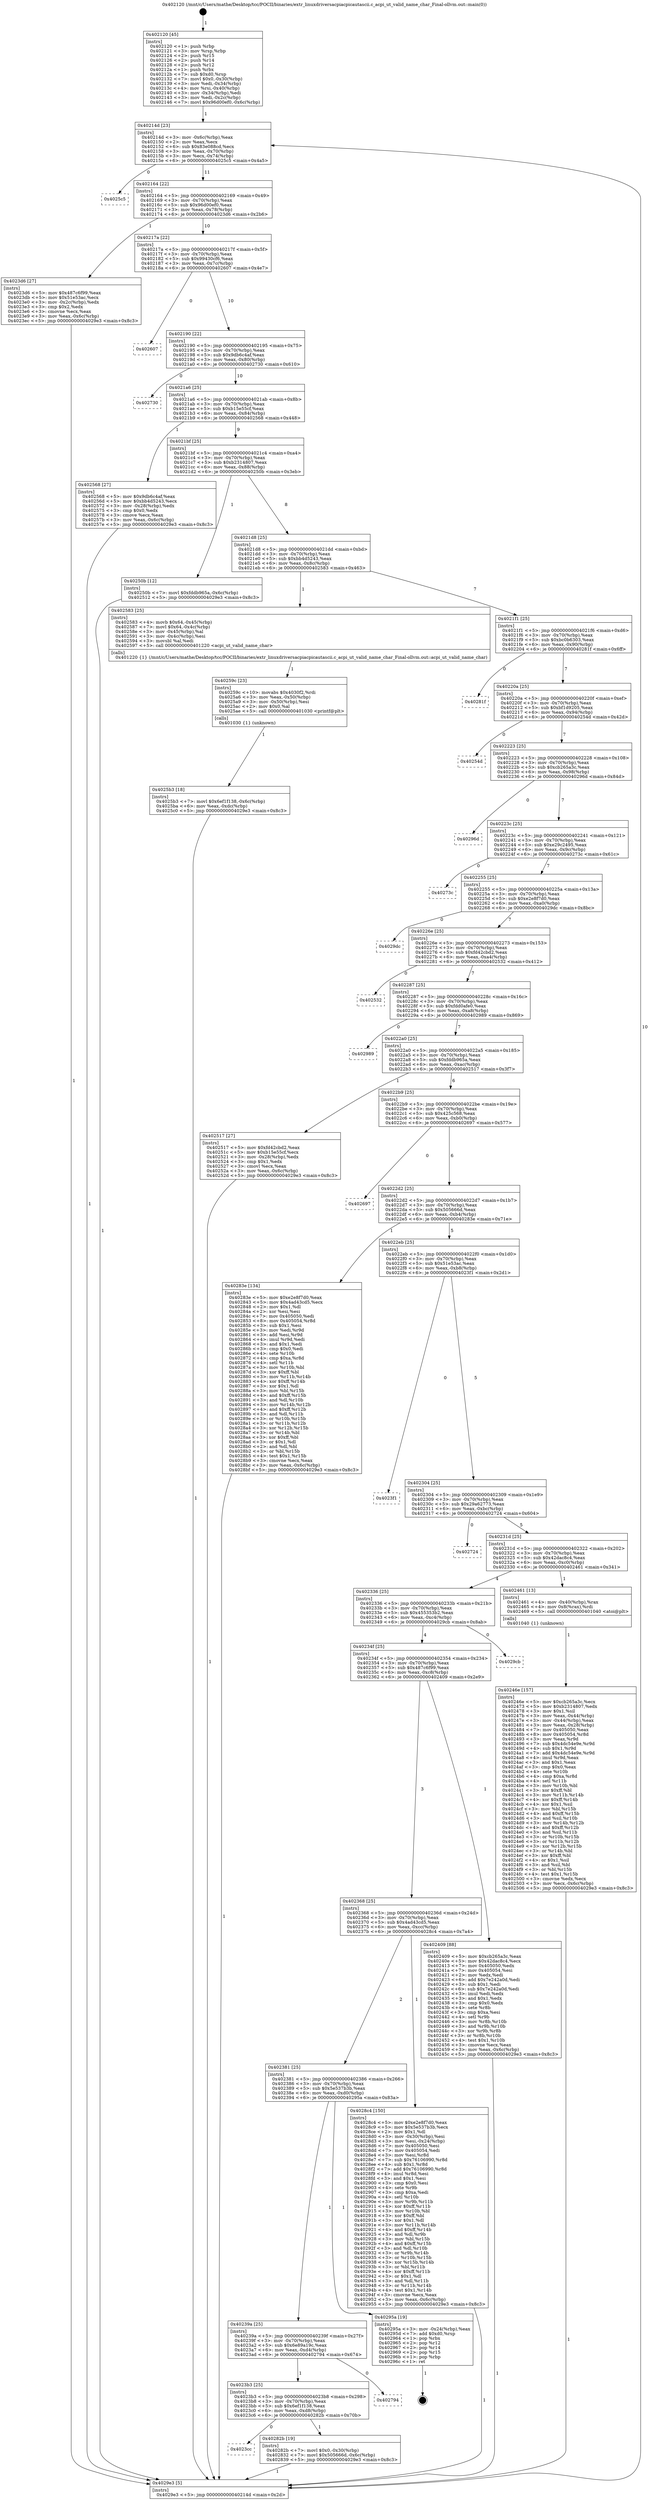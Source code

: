 digraph "0x402120" {
  label = "0x402120 (/mnt/c/Users/mathe/Desktop/tcc/POCII/binaries/extr_linuxdriversacpiacpicautascii.c_acpi_ut_valid_name_char_Final-ollvm.out::main(0))"
  labelloc = "t"
  node[shape=record]

  Entry [label="",width=0.3,height=0.3,shape=circle,fillcolor=black,style=filled]
  "0x40214d" [label="{
     0x40214d [23]\l
     | [instrs]\l
     &nbsp;&nbsp;0x40214d \<+3\>: mov -0x6c(%rbp),%eax\l
     &nbsp;&nbsp;0x402150 \<+2\>: mov %eax,%ecx\l
     &nbsp;&nbsp;0x402152 \<+6\>: sub $0x83e088cd,%ecx\l
     &nbsp;&nbsp;0x402158 \<+3\>: mov %eax,-0x70(%rbp)\l
     &nbsp;&nbsp;0x40215b \<+3\>: mov %ecx,-0x74(%rbp)\l
     &nbsp;&nbsp;0x40215e \<+6\>: je 00000000004025c5 \<main+0x4a5\>\l
  }"]
  "0x4025c5" [label="{
     0x4025c5\l
  }", style=dashed]
  "0x402164" [label="{
     0x402164 [22]\l
     | [instrs]\l
     &nbsp;&nbsp;0x402164 \<+5\>: jmp 0000000000402169 \<main+0x49\>\l
     &nbsp;&nbsp;0x402169 \<+3\>: mov -0x70(%rbp),%eax\l
     &nbsp;&nbsp;0x40216c \<+5\>: sub $0x96d00ef0,%eax\l
     &nbsp;&nbsp;0x402171 \<+3\>: mov %eax,-0x78(%rbp)\l
     &nbsp;&nbsp;0x402174 \<+6\>: je 00000000004023d6 \<main+0x2b6\>\l
  }"]
  Exit [label="",width=0.3,height=0.3,shape=circle,fillcolor=black,style=filled,peripheries=2]
  "0x4023d6" [label="{
     0x4023d6 [27]\l
     | [instrs]\l
     &nbsp;&nbsp;0x4023d6 \<+5\>: mov $0x487c6f99,%eax\l
     &nbsp;&nbsp;0x4023db \<+5\>: mov $0x51e53ac,%ecx\l
     &nbsp;&nbsp;0x4023e0 \<+3\>: mov -0x2c(%rbp),%edx\l
     &nbsp;&nbsp;0x4023e3 \<+3\>: cmp $0x2,%edx\l
     &nbsp;&nbsp;0x4023e6 \<+3\>: cmovne %ecx,%eax\l
     &nbsp;&nbsp;0x4023e9 \<+3\>: mov %eax,-0x6c(%rbp)\l
     &nbsp;&nbsp;0x4023ec \<+5\>: jmp 00000000004029e3 \<main+0x8c3\>\l
  }"]
  "0x40217a" [label="{
     0x40217a [22]\l
     | [instrs]\l
     &nbsp;&nbsp;0x40217a \<+5\>: jmp 000000000040217f \<main+0x5f\>\l
     &nbsp;&nbsp;0x40217f \<+3\>: mov -0x70(%rbp),%eax\l
     &nbsp;&nbsp;0x402182 \<+5\>: sub $0x99430cf6,%eax\l
     &nbsp;&nbsp;0x402187 \<+3\>: mov %eax,-0x7c(%rbp)\l
     &nbsp;&nbsp;0x40218a \<+6\>: je 0000000000402607 \<main+0x4e7\>\l
  }"]
  "0x4029e3" [label="{
     0x4029e3 [5]\l
     | [instrs]\l
     &nbsp;&nbsp;0x4029e3 \<+5\>: jmp 000000000040214d \<main+0x2d\>\l
  }"]
  "0x402120" [label="{
     0x402120 [45]\l
     | [instrs]\l
     &nbsp;&nbsp;0x402120 \<+1\>: push %rbp\l
     &nbsp;&nbsp;0x402121 \<+3\>: mov %rsp,%rbp\l
     &nbsp;&nbsp;0x402124 \<+2\>: push %r15\l
     &nbsp;&nbsp;0x402126 \<+2\>: push %r14\l
     &nbsp;&nbsp;0x402128 \<+2\>: push %r12\l
     &nbsp;&nbsp;0x40212a \<+1\>: push %rbx\l
     &nbsp;&nbsp;0x40212b \<+7\>: sub $0xd0,%rsp\l
     &nbsp;&nbsp;0x402132 \<+7\>: movl $0x0,-0x30(%rbp)\l
     &nbsp;&nbsp;0x402139 \<+3\>: mov %edi,-0x34(%rbp)\l
     &nbsp;&nbsp;0x40213c \<+4\>: mov %rsi,-0x40(%rbp)\l
     &nbsp;&nbsp;0x402140 \<+3\>: mov -0x34(%rbp),%edi\l
     &nbsp;&nbsp;0x402143 \<+3\>: mov %edi,-0x2c(%rbp)\l
     &nbsp;&nbsp;0x402146 \<+7\>: movl $0x96d00ef0,-0x6c(%rbp)\l
  }"]
  "0x4023cc" [label="{
     0x4023cc\l
  }", style=dashed]
  "0x402607" [label="{
     0x402607\l
  }", style=dashed]
  "0x402190" [label="{
     0x402190 [22]\l
     | [instrs]\l
     &nbsp;&nbsp;0x402190 \<+5\>: jmp 0000000000402195 \<main+0x75\>\l
     &nbsp;&nbsp;0x402195 \<+3\>: mov -0x70(%rbp),%eax\l
     &nbsp;&nbsp;0x402198 \<+5\>: sub $0x9db6c4af,%eax\l
     &nbsp;&nbsp;0x40219d \<+3\>: mov %eax,-0x80(%rbp)\l
     &nbsp;&nbsp;0x4021a0 \<+6\>: je 0000000000402730 \<main+0x610\>\l
  }"]
  "0x40282b" [label="{
     0x40282b [19]\l
     | [instrs]\l
     &nbsp;&nbsp;0x40282b \<+7\>: movl $0x0,-0x30(%rbp)\l
     &nbsp;&nbsp;0x402832 \<+7\>: movl $0x505666d,-0x6c(%rbp)\l
     &nbsp;&nbsp;0x402839 \<+5\>: jmp 00000000004029e3 \<main+0x8c3\>\l
  }"]
  "0x402730" [label="{
     0x402730\l
  }", style=dashed]
  "0x4021a6" [label="{
     0x4021a6 [25]\l
     | [instrs]\l
     &nbsp;&nbsp;0x4021a6 \<+5\>: jmp 00000000004021ab \<main+0x8b\>\l
     &nbsp;&nbsp;0x4021ab \<+3\>: mov -0x70(%rbp),%eax\l
     &nbsp;&nbsp;0x4021ae \<+5\>: sub $0xb15e55cf,%eax\l
     &nbsp;&nbsp;0x4021b3 \<+6\>: mov %eax,-0x84(%rbp)\l
     &nbsp;&nbsp;0x4021b9 \<+6\>: je 0000000000402568 \<main+0x448\>\l
  }"]
  "0x4023b3" [label="{
     0x4023b3 [25]\l
     | [instrs]\l
     &nbsp;&nbsp;0x4023b3 \<+5\>: jmp 00000000004023b8 \<main+0x298\>\l
     &nbsp;&nbsp;0x4023b8 \<+3\>: mov -0x70(%rbp),%eax\l
     &nbsp;&nbsp;0x4023bb \<+5\>: sub $0x6ef1f138,%eax\l
     &nbsp;&nbsp;0x4023c0 \<+6\>: mov %eax,-0xd8(%rbp)\l
     &nbsp;&nbsp;0x4023c6 \<+6\>: je 000000000040282b \<main+0x70b\>\l
  }"]
  "0x402568" [label="{
     0x402568 [27]\l
     | [instrs]\l
     &nbsp;&nbsp;0x402568 \<+5\>: mov $0x9db6c4af,%eax\l
     &nbsp;&nbsp;0x40256d \<+5\>: mov $0xbb4d5243,%ecx\l
     &nbsp;&nbsp;0x402572 \<+3\>: mov -0x28(%rbp),%edx\l
     &nbsp;&nbsp;0x402575 \<+3\>: cmp $0x0,%edx\l
     &nbsp;&nbsp;0x402578 \<+3\>: cmove %ecx,%eax\l
     &nbsp;&nbsp;0x40257b \<+3\>: mov %eax,-0x6c(%rbp)\l
     &nbsp;&nbsp;0x40257e \<+5\>: jmp 00000000004029e3 \<main+0x8c3\>\l
  }"]
  "0x4021bf" [label="{
     0x4021bf [25]\l
     | [instrs]\l
     &nbsp;&nbsp;0x4021bf \<+5\>: jmp 00000000004021c4 \<main+0xa4\>\l
     &nbsp;&nbsp;0x4021c4 \<+3\>: mov -0x70(%rbp),%eax\l
     &nbsp;&nbsp;0x4021c7 \<+5\>: sub $0xb2314807,%eax\l
     &nbsp;&nbsp;0x4021cc \<+6\>: mov %eax,-0x88(%rbp)\l
     &nbsp;&nbsp;0x4021d2 \<+6\>: je 000000000040250b \<main+0x3eb\>\l
  }"]
  "0x402794" [label="{
     0x402794\l
  }", style=dashed]
  "0x40250b" [label="{
     0x40250b [12]\l
     | [instrs]\l
     &nbsp;&nbsp;0x40250b \<+7\>: movl $0xfddb965a,-0x6c(%rbp)\l
     &nbsp;&nbsp;0x402512 \<+5\>: jmp 00000000004029e3 \<main+0x8c3\>\l
  }"]
  "0x4021d8" [label="{
     0x4021d8 [25]\l
     | [instrs]\l
     &nbsp;&nbsp;0x4021d8 \<+5\>: jmp 00000000004021dd \<main+0xbd\>\l
     &nbsp;&nbsp;0x4021dd \<+3\>: mov -0x70(%rbp),%eax\l
     &nbsp;&nbsp;0x4021e0 \<+5\>: sub $0xbb4d5243,%eax\l
     &nbsp;&nbsp;0x4021e5 \<+6\>: mov %eax,-0x8c(%rbp)\l
     &nbsp;&nbsp;0x4021eb \<+6\>: je 0000000000402583 \<main+0x463\>\l
  }"]
  "0x40239a" [label="{
     0x40239a [25]\l
     | [instrs]\l
     &nbsp;&nbsp;0x40239a \<+5\>: jmp 000000000040239f \<main+0x27f\>\l
     &nbsp;&nbsp;0x40239f \<+3\>: mov -0x70(%rbp),%eax\l
     &nbsp;&nbsp;0x4023a2 \<+5\>: sub $0x6e89a19c,%eax\l
     &nbsp;&nbsp;0x4023a7 \<+6\>: mov %eax,-0xd4(%rbp)\l
     &nbsp;&nbsp;0x4023ad \<+6\>: je 0000000000402794 \<main+0x674\>\l
  }"]
  "0x402583" [label="{
     0x402583 [25]\l
     | [instrs]\l
     &nbsp;&nbsp;0x402583 \<+4\>: movb $0x64,-0x45(%rbp)\l
     &nbsp;&nbsp;0x402587 \<+7\>: movl $0x64,-0x4c(%rbp)\l
     &nbsp;&nbsp;0x40258e \<+3\>: mov -0x45(%rbp),%al\l
     &nbsp;&nbsp;0x402591 \<+3\>: mov -0x4c(%rbp),%esi\l
     &nbsp;&nbsp;0x402594 \<+3\>: movsbl %al,%edi\l
     &nbsp;&nbsp;0x402597 \<+5\>: call 0000000000401220 \<acpi_ut_valid_name_char\>\l
     | [calls]\l
     &nbsp;&nbsp;0x401220 \{1\} (/mnt/c/Users/mathe/Desktop/tcc/POCII/binaries/extr_linuxdriversacpiacpicautascii.c_acpi_ut_valid_name_char_Final-ollvm.out::acpi_ut_valid_name_char)\l
  }"]
  "0x4021f1" [label="{
     0x4021f1 [25]\l
     | [instrs]\l
     &nbsp;&nbsp;0x4021f1 \<+5\>: jmp 00000000004021f6 \<main+0xd6\>\l
     &nbsp;&nbsp;0x4021f6 \<+3\>: mov -0x70(%rbp),%eax\l
     &nbsp;&nbsp;0x4021f9 \<+5\>: sub $0xbc0b6303,%eax\l
     &nbsp;&nbsp;0x4021fe \<+6\>: mov %eax,-0x90(%rbp)\l
     &nbsp;&nbsp;0x402204 \<+6\>: je 000000000040281f \<main+0x6ff\>\l
  }"]
  "0x40295a" [label="{
     0x40295a [19]\l
     | [instrs]\l
     &nbsp;&nbsp;0x40295a \<+3\>: mov -0x24(%rbp),%eax\l
     &nbsp;&nbsp;0x40295d \<+7\>: add $0xd0,%rsp\l
     &nbsp;&nbsp;0x402964 \<+1\>: pop %rbx\l
     &nbsp;&nbsp;0x402965 \<+2\>: pop %r12\l
     &nbsp;&nbsp;0x402967 \<+2\>: pop %r14\l
     &nbsp;&nbsp;0x402969 \<+2\>: pop %r15\l
     &nbsp;&nbsp;0x40296b \<+1\>: pop %rbp\l
     &nbsp;&nbsp;0x40296c \<+1\>: ret\l
  }"]
  "0x40281f" [label="{
     0x40281f\l
  }", style=dashed]
  "0x40220a" [label="{
     0x40220a [25]\l
     | [instrs]\l
     &nbsp;&nbsp;0x40220a \<+5\>: jmp 000000000040220f \<main+0xef\>\l
     &nbsp;&nbsp;0x40220f \<+3\>: mov -0x70(%rbp),%eax\l
     &nbsp;&nbsp;0x402212 \<+5\>: sub $0xbf1d9205,%eax\l
     &nbsp;&nbsp;0x402217 \<+6\>: mov %eax,-0x94(%rbp)\l
     &nbsp;&nbsp;0x40221d \<+6\>: je 000000000040254d \<main+0x42d\>\l
  }"]
  "0x402381" [label="{
     0x402381 [25]\l
     | [instrs]\l
     &nbsp;&nbsp;0x402381 \<+5\>: jmp 0000000000402386 \<main+0x266\>\l
     &nbsp;&nbsp;0x402386 \<+3\>: mov -0x70(%rbp),%eax\l
     &nbsp;&nbsp;0x402389 \<+5\>: sub $0x5e537b3b,%eax\l
     &nbsp;&nbsp;0x40238e \<+6\>: mov %eax,-0xd0(%rbp)\l
     &nbsp;&nbsp;0x402394 \<+6\>: je 000000000040295a \<main+0x83a\>\l
  }"]
  "0x40254d" [label="{
     0x40254d\l
  }", style=dashed]
  "0x402223" [label="{
     0x402223 [25]\l
     | [instrs]\l
     &nbsp;&nbsp;0x402223 \<+5\>: jmp 0000000000402228 \<main+0x108\>\l
     &nbsp;&nbsp;0x402228 \<+3\>: mov -0x70(%rbp),%eax\l
     &nbsp;&nbsp;0x40222b \<+5\>: sub $0xcb265a3c,%eax\l
     &nbsp;&nbsp;0x402230 \<+6\>: mov %eax,-0x98(%rbp)\l
     &nbsp;&nbsp;0x402236 \<+6\>: je 000000000040296d \<main+0x84d\>\l
  }"]
  "0x4028c4" [label="{
     0x4028c4 [150]\l
     | [instrs]\l
     &nbsp;&nbsp;0x4028c4 \<+5\>: mov $0xe2e8f7d0,%eax\l
     &nbsp;&nbsp;0x4028c9 \<+5\>: mov $0x5e537b3b,%ecx\l
     &nbsp;&nbsp;0x4028ce \<+2\>: mov $0x1,%dl\l
     &nbsp;&nbsp;0x4028d0 \<+3\>: mov -0x30(%rbp),%esi\l
     &nbsp;&nbsp;0x4028d3 \<+3\>: mov %esi,-0x24(%rbp)\l
     &nbsp;&nbsp;0x4028d6 \<+7\>: mov 0x405050,%esi\l
     &nbsp;&nbsp;0x4028dd \<+7\>: mov 0x405054,%edi\l
     &nbsp;&nbsp;0x4028e4 \<+3\>: mov %esi,%r8d\l
     &nbsp;&nbsp;0x4028e7 \<+7\>: sub $0x76106990,%r8d\l
     &nbsp;&nbsp;0x4028ee \<+4\>: sub $0x1,%r8d\l
     &nbsp;&nbsp;0x4028f2 \<+7\>: add $0x76106990,%r8d\l
     &nbsp;&nbsp;0x4028f9 \<+4\>: imul %r8d,%esi\l
     &nbsp;&nbsp;0x4028fd \<+3\>: and $0x1,%esi\l
     &nbsp;&nbsp;0x402900 \<+3\>: cmp $0x0,%esi\l
     &nbsp;&nbsp;0x402903 \<+4\>: sete %r9b\l
     &nbsp;&nbsp;0x402907 \<+3\>: cmp $0xa,%edi\l
     &nbsp;&nbsp;0x40290a \<+4\>: setl %r10b\l
     &nbsp;&nbsp;0x40290e \<+3\>: mov %r9b,%r11b\l
     &nbsp;&nbsp;0x402911 \<+4\>: xor $0xff,%r11b\l
     &nbsp;&nbsp;0x402915 \<+3\>: mov %r10b,%bl\l
     &nbsp;&nbsp;0x402918 \<+3\>: xor $0xff,%bl\l
     &nbsp;&nbsp;0x40291b \<+3\>: xor $0x1,%dl\l
     &nbsp;&nbsp;0x40291e \<+3\>: mov %r11b,%r14b\l
     &nbsp;&nbsp;0x402921 \<+4\>: and $0xff,%r14b\l
     &nbsp;&nbsp;0x402925 \<+3\>: and %dl,%r9b\l
     &nbsp;&nbsp;0x402928 \<+3\>: mov %bl,%r15b\l
     &nbsp;&nbsp;0x40292b \<+4\>: and $0xff,%r15b\l
     &nbsp;&nbsp;0x40292f \<+3\>: and %dl,%r10b\l
     &nbsp;&nbsp;0x402932 \<+3\>: or %r9b,%r14b\l
     &nbsp;&nbsp;0x402935 \<+3\>: or %r10b,%r15b\l
     &nbsp;&nbsp;0x402938 \<+3\>: xor %r15b,%r14b\l
     &nbsp;&nbsp;0x40293b \<+3\>: or %bl,%r11b\l
     &nbsp;&nbsp;0x40293e \<+4\>: xor $0xff,%r11b\l
     &nbsp;&nbsp;0x402942 \<+3\>: or $0x1,%dl\l
     &nbsp;&nbsp;0x402945 \<+3\>: and %dl,%r11b\l
     &nbsp;&nbsp;0x402948 \<+3\>: or %r11b,%r14b\l
     &nbsp;&nbsp;0x40294b \<+4\>: test $0x1,%r14b\l
     &nbsp;&nbsp;0x40294f \<+3\>: cmovne %ecx,%eax\l
     &nbsp;&nbsp;0x402952 \<+3\>: mov %eax,-0x6c(%rbp)\l
     &nbsp;&nbsp;0x402955 \<+5\>: jmp 00000000004029e3 \<main+0x8c3\>\l
  }"]
  "0x40296d" [label="{
     0x40296d\l
  }", style=dashed]
  "0x40223c" [label="{
     0x40223c [25]\l
     | [instrs]\l
     &nbsp;&nbsp;0x40223c \<+5\>: jmp 0000000000402241 \<main+0x121\>\l
     &nbsp;&nbsp;0x402241 \<+3\>: mov -0x70(%rbp),%eax\l
     &nbsp;&nbsp;0x402244 \<+5\>: sub $0xe29c2495,%eax\l
     &nbsp;&nbsp;0x402249 \<+6\>: mov %eax,-0x9c(%rbp)\l
     &nbsp;&nbsp;0x40224f \<+6\>: je 000000000040273c \<main+0x61c\>\l
  }"]
  "0x4025b3" [label="{
     0x4025b3 [18]\l
     | [instrs]\l
     &nbsp;&nbsp;0x4025b3 \<+7\>: movl $0x6ef1f138,-0x6c(%rbp)\l
     &nbsp;&nbsp;0x4025ba \<+6\>: mov %eax,-0xdc(%rbp)\l
     &nbsp;&nbsp;0x4025c0 \<+5\>: jmp 00000000004029e3 \<main+0x8c3\>\l
  }"]
  "0x40273c" [label="{
     0x40273c\l
  }", style=dashed]
  "0x402255" [label="{
     0x402255 [25]\l
     | [instrs]\l
     &nbsp;&nbsp;0x402255 \<+5\>: jmp 000000000040225a \<main+0x13a\>\l
     &nbsp;&nbsp;0x40225a \<+3\>: mov -0x70(%rbp),%eax\l
     &nbsp;&nbsp;0x40225d \<+5\>: sub $0xe2e8f7d0,%eax\l
     &nbsp;&nbsp;0x402262 \<+6\>: mov %eax,-0xa0(%rbp)\l
     &nbsp;&nbsp;0x402268 \<+6\>: je 00000000004029dc \<main+0x8bc\>\l
  }"]
  "0x40259c" [label="{
     0x40259c [23]\l
     | [instrs]\l
     &nbsp;&nbsp;0x40259c \<+10\>: movabs $0x4030f2,%rdi\l
     &nbsp;&nbsp;0x4025a6 \<+3\>: mov %eax,-0x50(%rbp)\l
     &nbsp;&nbsp;0x4025a9 \<+3\>: mov -0x50(%rbp),%esi\l
     &nbsp;&nbsp;0x4025ac \<+2\>: mov $0x0,%al\l
     &nbsp;&nbsp;0x4025ae \<+5\>: call 0000000000401030 \<printf@plt\>\l
     | [calls]\l
     &nbsp;&nbsp;0x401030 \{1\} (unknown)\l
  }"]
  "0x4029dc" [label="{
     0x4029dc\l
  }", style=dashed]
  "0x40226e" [label="{
     0x40226e [25]\l
     | [instrs]\l
     &nbsp;&nbsp;0x40226e \<+5\>: jmp 0000000000402273 \<main+0x153\>\l
     &nbsp;&nbsp;0x402273 \<+3\>: mov -0x70(%rbp),%eax\l
     &nbsp;&nbsp;0x402276 \<+5\>: sub $0xfd42cbd2,%eax\l
     &nbsp;&nbsp;0x40227b \<+6\>: mov %eax,-0xa4(%rbp)\l
     &nbsp;&nbsp;0x402281 \<+6\>: je 0000000000402532 \<main+0x412\>\l
  }"]
  "0x40246e" [label="{
     0x40246e [157]\l
     | [instrs]\l
     &nbsp;&nbsp;0x40246e \<+5\>: mov $0xcb265a3c,%ecx\l
     &nbsp;&nbsp;0x402473 \<+5\>: mov $0xb2314807,%edx\l
     &nbsp;&nbsp;0x402478 \<+3\>: mov $0x1,%sil\l
     &nbsp;&nbsp;0x40247b \<+3\>: mov %eax,-0x44(%rbp)\l
     &nbsp;&nbsp;0x40247e \<+3\>: mov -0x44(%rbp),%eax\l
     &nbsp;&nbsp;0x402481 \<+3\>: mov %eax,-0x28(%rbp)\l
     &nbsp;&nbsp;0x402484 \<+7\>: mov 0x405050,%eax\l
     &nbsp;&nbsp;0x40248b \<+8\>: mov 0x405054,%r8d\l
     &nbsp;&nbsp;0x402493 \<+3\>: mov %eax,%r9d\l
     &nbsp;&nbsp;0x402496 \<+7\>: sub $0x4dc54e9e,%r9d\l
     &nbsp;&nbsp;0x40249d \<+4\>: sub $0x1,%r9d\l
     &nbsp;&nbsp;0x4024a1 \<+7\>: add $0x4dc54e9e,%r9d\l
     &nbsp;&nbsp;0x4024a8 \<+4\>: imul %r9d,%eax\l
     &nbsp;&nbsp;0x4024ac \<+3\>: and $0x1,%eax\l
     &nbsp;&nbsp;0x4024af \<+3\>: cmp $0x0,%eax\l
     &nbsp;&nbsp;0x4024b2 \<+4\>: sete %r10b\l
     &nbsp;&nbsp;0x4024b6 \<+4\>: cmp $0xa,%r8d\l
     &nbsp;&nbsp;0x4024ba \<+4\>: setl %r11b\l
     &nbsp;&nbsp;0x4024be \<+3\>: mov %r10b,%bl\l
     &nbsp;&nbsp;0x4024c1 \<+3\>: xor $0xff,%bl\l
     &nbsp;&nbsp;0x4024c4 \<+3\>: mov %r11b,%r14b\l
     &nbsp;&nbsp;0x4024c7 \<+4\>: xor $0xff,%r14b\l
     &nbsp;&nbsp;0x4024cb \<+4\>: xor $0x1,%sil\l
     &nbsp;&nbsp;0x4024cf \<+3\>: mov %bl,%r15b\l
     &nbsp;&nbsp;0x4024d2 \<+4\>: and $0xff,%r15b\l
     &nbsp;&nbsp;0x4024d6 \<+3\>: and %sil,%r10b\l
     &nbsp;&nbsp;0x4024d9 \<+3\>: mov %r14b,%r12b\l
     &nbsp;&nbsp;0x4024dc \<+4\>: and $0xff,%r12b\l
     &nbsp;&nbsp;0x4024e0 \<+3\>: and %sil,%r11b\l
     &nbsp;&nbsp;0x4024e3 \<+3\>: or %r10b,%r15b\l
     &nbsp;&nbsp;0x4024e6 \<+3\>: or %r11b,%r12b\l
     &nbsp;&nbsp;0x4024e9 \<+3\>: xor %r12b,%r15b\l
     &nbsp;&nbsp;0x4024ec \<+3\>: or %r14b,%bl\l
     &nbsp;&nbsp;0x4024ef \<+3\>: xor $0xff,%bl\l
     &nbsp;&nbsp;0x4024f2 \<+4\>: or $0x1,%sil\l
     &nbsp;&nbsp;0x4024f6 \<+3\>: and %sil,%bl\l
     &nbsp;&nbsp;0x4024f9 \<+3\>: or %bl,%r15b\l
     &nbsp;&nbsp;0x4024fc \<+4\>: test $0x1,%r15b\l
     &nbsp;&nbsp;0x402500 \<+3\>: cmovne %edx,%ecx\l
     &nbsp;&nbsp;0x402503 \<+3\>: mov %ecx,-0x6c(%rbp)\l
     &nbsp;&nbsp;0x402506 \<+5\>: jmp 00000000004029e3 \<main+0x8c3\>\l
  }"]
  "0x402532" [label="{
     0x402532\l
  }", style=dashed]
  "0x402287" [label="{
     0x402287 [25]\l
     | [instrs]\l
     &nbsp;&nbsp;0x402287 \<+5\>: jmp 000000000040228c \<main+0x16c\>\l
     &nbsp;&nbsp;0x40228c \<+3\>: mov -0x70(%rbp),%eax\l
     &nbsp;&nbsp;0x40228f \<+5\>: sub $0xfdd0afe0,%eax\l
     &nbsp;&nbsp;0x402294 \<+6\>: mov %eax,-0xa8(%rbp)\l
     &nbsp;&nbsp;0x40229a \<+6\>: je 0000000000402989 \<main+0x869\>\l
  }"]
  "0x402368" [label="{
     0x402368 [25]\l
     | [instrs]\l
     &nbsp;&nbsp;0x402368 \<+5\>: jmp 000000000040236d \<main+0x24d\>\l
     &nbsp;&nbsp;0x40236d \<+3\>: mov -0x70(%rbp),%eax\l
     &nbsp;&nbsp;0x402370 \<+5\>: sub $0x4ad43cd5,%eax\l
     &nbsp;&nbsp;0x402375 \<+6\>: mov %eax,-0xcc(%rbp)\l
     &nbsp;&nbsp;0x40237b \<+6\>: je 00000000004028c4 \<main+0x7a4\>\l
  }"]
  "0x402989" [label="{
     0x402989\l
  }", style=dashed]
  "0x4022a0" [label="{
     0x4022a0 [25]\l
     | [instrs]\l
     &nbsp;&nbsp;0x4022a0 \<+5\>: jmp 00000000004022a5 \<main+0x185\>\l
     &nbsp;&nbsp;0x4022a5 \<+3\>: mov -0x70(%rbp),%eax\l
     &nbsp;&nbsp;0x4022a8 \<+5\>: sub $0xfddb965a,%eax\l
     &nbsp;&nbsp;0x4022ad \<+6\>: mov %eax,-0xac(%rbp)\l
     &nbsp;&nbsp;0x4022b3 \<+6\>: je 0000000000402517 \<main+0x3f7\>\l
  }"]
  "0x402409" [label="{
     0x402409 [88]\l
     | [instrs]\l
     &nbsp;&nbsp;0x402409 \<+5\>: mov $0xcb265a3c,%eax\l
     &nbsp;&nbsp;0x40240e \<+5\>: mov $0x42dac8c4,%ecx\l
     &nbsp;&nbsp;0x402413 \<+7\>: mov 0x405050,%edx\l
     &nbsp;&nbsp;0x40241a \<+7\>: mov 0x405054,%esi\l
     &nbsp;&nbsp;0x402421 \<+2\>: mov %edx,%edi\l
     &nbsp;&nbsp;0x402423 \<+6\>: add $0x7e242a0d,%edi\l
     &nbsp;&nbsp;0x402429 \<+3\>: sub $0x1,%edi\l
     &nbsp;&nbsp;0x40242c \<+6\>: sub $0x7e242a0d,%edi\l
     &nbsp;&nbsp;0x402432 \<+3\>: imul %edi,%edx\l
     &nbsp;&nbsp;0x402435 \<+3\>: and $0x1,%edx\l
     &nbsp;&nbsp;0x402438 \<+3\>: cmp $0x0,%edx\l
     &nbsp;&nbsp;0x40243b \<+4\>: sete %r8b\l
     &nbsp;&nbsp;0x40243f \<+3\>: cmp $0xa,%esi\l
     &nbsp;&nbsp;0x402442 \<+4\>: setl %r9b\l
     &nbsp;&nbsp;0x402446 \<+3\>: mov %r8b,%r10b\l
     &nbsp;&nbsp;0x402449 \<+3\>: and %r9b,%r10b\l
     &nbsp;&nbsp;0x40244c \<+3\>: xor %r9b,%r8b\l
     &nbsp;&nbsp;0x40244f \<+3\>: or %r8b,%r10b\l
     &nbsp;&nbsp;0x402452 \<+4\>: test $0x1,%r10b\l
     &nbsp;&nbsp;0x402456 \<+3\>: cmovne %ecx,%eax\l
     &nbsp;&nbsp;0x402459 \<+3\>: mov %eax,-0x6c(%rbp)\l
     &nbsp;&nbsp;0x40245c \<+5\>: jmp 00000000004029e3 \<main+0x8c3\>\l
  }"]
  "0x402517" [label="{
     0x402517 [27]\l
     | [instrs]\l
     &nbsp;&nbsp;0x402517 \<+5\>: mov $0xfd42cbd2,%eax\l
     &nbsp;&nbsp;0x40251c \<+5\>: mov $0xb15e55cf,%ecx\l
     &nbsp;&nbsp;0x402521 \<+3\>: mov -0x28(%rbp),%edx\l
     &nbsp;&nbsp;0x402524 \<+3\>: cmp $0x1,%edx\l
     &nbsp;&nbsp;0x402527 \<+3\>: cmovl %ecx,%eax\l
     &nbsp;&nbsp;0x40252a \<+3\>: mov %eax,-0x6c(%rbp)\l
     &nbsp;&nbsp;0x40252d \<+5\>: jmp 00000000004029e3 \<main+0x8c3\>\l
  }"]
  "0x4022b9" [label="{
     0x4022b9 [25]\l
     | [instrs]\l
     &nbsp;&nbsp;0x4022b9 \<+5\>: jmp 00000000004022be \<main+0x19e\>\l
     &nbsp;&nbsp;0x4022be \<+3\>: mov -0x70(%rbp),%eax\l
     &nbsp;&nbsp;0x4022c1 \<+5\>: sub $0x425c568,%eax\l
     &nbsp;&nbsp;0x4022c6 \<+6\>: mov %eax,-0xb0(%rbp)\l
     &nbsp;&nbsp;0x4022cc \<+6\>: je 0000000000402697 \<main+0x577\>\l
  }"]
  "0x40234f" [label="{
     0x40234f [25]\l
     | [instrs]\l
     &nbsp;&nbsp;0x40234f \<+5\>: jmp 0000000000402354 \<main+0x234\>\l
     &nbsp;&nbsp;0x402354 \<+3\>: mov -0x70(%rbp),%eax\l
     &nbsp;&nbsp;0x402357 \<+5\>: sub $0x487c6f99,%eax\l
     &nbsp;&nbsp;0x40235c \<+6\>: mov %eax,-0xc8(%rbp)\l
     &nbsp;&nbsp;0x402362 \<+6\>: je 0000000000402409 \<main+0x2e9\>\l
  }"]
  "0x402697" [label="{
     0x402697\l
  }", style=dashed]
  "0x4022d2" [label="{
     0x4022d2 [25]\l
     | [instrs]\l
     &nbsp;&nbsp;0x4022d2 \<+5\>: jmp 00000000004022d7 \<main+0x1b7\>\l
     &nbsp;&nbsp;0x4022d7 \<+3\>: mov -0x70(%rbp),%eax\l
     &nbsp;&nbsp;0x4022da \<+5\>: sub $0x505666d,%eax\l
     &nbsp;&nbsp;0x4022df \<+6\>: mov %eax,-0xb4(%rbp)\l
     &nbsp;&nbsp;0x4022e5 \<+6\>: je 000000000040283e \<main+0x71e\>\l
  }"]
  "0x4029cb" [label="{
     0x4029cb\l
  }", style=dashed]
  "0x40283e" [label="{
     0x40283e [134]\l
     | [instrs]\l
     &nbsp;&nbsp;0x40283e \<+5\>: mov $0xe2e8f7d0,%eax\l
     &nbsp;&nbsp;0x402843 \<+5\>: mov $0x4ad43cd5,%ecx\l
     &nbsp;&nbsp;0x402848 \<+2\>: mov $0x1,%dl\l
     &nbsp;&nbsp;0x40284a \<+2\>: xor %esi,%esi\l
     &nbsp;&nbsp;0x40284c \<+7\>: mov 0x405050,%edi\l
     &nbsp;&nbsp;0x402853 \<+8\>: mov 0x405054,%r8d\l
     &nbsp;&nbsp;0x40285b \<+3\>: sub $0x1,%esi\l
     &nbsp;&nbsp;0x40285e \<+3\>: mov %edi,%r9d\l
     &nbsp;&nbsp;0x402861 \<+3\>: add %esi,%r9d\l
     &nbsp;&nbsp;0x402864 \<+4\>: imul %r9d,%edi\l
     &nbsp;&nbsp;0x402868 \<+3\>: and $0x1,%edi\l
     &nbsp;&nbsp;0x40286b \<+3\>: cmp $0x0,%edi\l
     &nbsp;&nbsp;0x40286e \<+4\>: sete %r10b\l
     &nbsp;&nbsp;0x402872 \<+4\>: cmp $0xa,%r8d\l
     &nbsp;&nbsp;0x402876 \<+4\>: setl %r11b\l
     &nbsp;&nbsp;0x40287a \<+3\>: mov %r10b,%bl\l
     &nbsp;&nbsp;0x40287d \<+3\>: xor $0xff,%bl\l
     &nbsp;&nbsp;0x402880 \<+3\>: mov %r11b,%r14b\l
     &nbsp;&nbsp;0x402883 \<+4\>: xor $0xff,%r14b\l
     &nbsp;&nbsp;0x402887 \<+3\>: xor $0x1,%dl\l
     &nbsp;&nbsp;0x40288a \<+3\>: mov %bl,%r15b\l
     &nbsp;&nbsp;0x40288d \<+4\>: and $0xff,%r15b\l
     &nbsp;&nbsp;0x402891 \<+3\>: and %dl,%r10b\l
     &nbsp;&nbsp;0x402894 \<+3\>: mov %r14b,%r12b\l
     &nbsp;&nbsp;0x402897 \<+4\>: and $0xff,%r12b\l
     &nbsp;&nbsp;0x40289b \<+3\>: and %dl,%r11b\l
     &nbsp;&nbsp;0x40289e \<+3\>: or %r10b,%r15b\l
     &nbsp;&nbsp;0x4028a1 \<+3\>: or %r11b,%r12b\l
     &nbsp;&nbsp;0x4028a4 \<+3\>: xor %r12b,%r15b\l
     &nbsp;&nbsp;0x4028a7 \<+3\>: or %r14b,%bl\l
     &nbsp;&nbsp;0x4028aa \<+3\>: xor $0xff,%bl\l
     &nbsp;&nbsp;0x4028ad \<+3\>: or $0x1,%dl\l
     &nbsp;&nbsp;0x4028b0 \<+2\>: and %dl,%bl\l
     &nbsp;&nbsp;0x4028b2 \<+3\>: or %bl,%r15b\l
     &nbsp;&nbsp;0x4028b5 \<+4\>: test $0x1,%r15b\l
     &nbsp;&nbsp;0x4028b9 \<+3\>: cmovne %ecx,%eax\l
     &nbsp;&nbsp;0x4028bc \<+3\>: mov %eax,-0x6c(%rbp)\l
     &nbsp;&nbsp;0x4028bf \<+5\>: jmp 00000000004029e3 \<main+0x8c3\>\l
  }"]
  "0x4022eb" [label="{
     0x4022eb [25]\l
     | [instrs]\l
     &nbsp;&nbsp;0x4022eb \<+5\>: jmp 00000000004022f0 \<main+0x1d0\>\l
     &nbsp;&nbsp;0x4022f0 \<+3\>: mov -0x70(%rbp),%eax\l
     &nbsp;&nbsp;0x4022f3 \<+5\>: sub $0x51e53ac,%eax\l
     &nbsp;&nbsp;0x4022f8 \<+6\>: mov %eax,-0xb8(%rbp)\l
     &nbsp;&nbsp;0x4022fe \<+6\>: je 00000000004023f1 \<main+0x2d1\>\l
  }"]
  "0x402336" [label="{
     0x402336 [25]\l
     | [instrs]\l
     &nbsp;&nbsp;0x402336 \<+5\>: jmp 000000000040233b \<main+0x21b\>\l
     &nbsp;&nbsp;0x40233b \<+3\>: mov -0x70(%rbp),%eax\l
     &nbsp;&nbsp;0x40233e \<+5\>: sub $0x455353b2,%eax\l
     &nbsp;&nbsp;0x402343 \<+6\>: mov %eax,-0xc4(%rbp)\l
     &nbsp;&nbsp;0x402349 \<+6\>: je 00000000004029cb \<main+0x8ab\>\l
  }"]
  "0x4023f1" [label="{
     0x4023f1\l
  }", style=dashed]
  "0x402304" [label="{
     0x402304 [25]\l
     | [instrs]\l
     &nbsp;&nbsp;0x402304 \<+5\>: jmp 0000000000402309 \<main+0x1e9\>\l
     &nbsp;&nbsp;0x402309 \<+3\>: mov -0x70(%rbp),%eax\l
     &nbsp;&nbsp;0x40230c \<+5\>: sub $0x29a62773,%eax\l
     &nbsp;&nbsp;0x402311 \<+6\>: mov %eax,-0xbc(%rbp)\l
     &nbsp;&nbsp;0x402317 \<+6\>: je 0000000000402724 \<main+0x604\>\l
  }"]
  "0x402461" [label="{
     0x402461 [13]\l
     | [instrs]\l
     &nbsp;&nbsp;0x402461 \<+4\>: mov -0x40(%rbp),%rax\l
     &nbsp;&nbsp;0x402465 \<+4\>: mov 0x8(%rax),%rdi\l
     &nbsp;&nbsp;0x402469 \<+5\>: call 0000000000401040 \<atoi@plt\>\l
     | [calls]\l
     &nbsp;&nbsp;0x401040 \{1\} (unknown)\l
  }"]
  "0x402724" [label="{
     0x402724\l
  }", style=dashed]
  "0x40231d" [label="{
     0x40231d [25]\l
     | [instrs]\l
     &nbsp;&nbsp;0x40231d \<+5\>: jmp 0000000000402322 \<main+0x202\>\l
     &nbsp;&nbsp;0x402322 \<+3\>: mov -0x70(%rbp),%eax\l
     &nbsp;&nbsp;0x402325 \<+5\>: sub $0x42dac8c4,%eax\l
     &nbsp;&nbsp;0x40232a \<+6\>: mov %eax,-0xc0(%rbp)\l
     &nbsp;&nbsp;0x402330 \<+6\>: je 0000000000402461 \<main+0x341\>\l
  }"]
  Entry -> "0x402120" [label=" 1"]
  "0x40214d" -> "0x4025c5" [label=" 0"]
  "0x40214d" -> "0x402164" [label=" 11"]
  "0x40295a" -> Exit [label=" 1"]
  "0x402164" -> "0x4023d6" [label=" 1"]
  "0x402164" -> "0x40217a" [label=" 10"]
  "0x4023d6" -> "0x4029e3" [label=" 1"]
  "0x402120" -> "0x40214d" [label=" 1"]
  "0x4029e3" -> "0x40214d" [label=" 10"]
  "0x4028c4" -> "0x4029e3" [label=" 1"]
  "0x40217a" -> "0x402607" [label=" 0"]
  "0x40217a" -> "0x402190" [label=" 10"]
  "0x40283e" -> "0x4029e3" [label=" 1"]
  "0x402190" -> "0x402730" [label=" 0"]
  "0x402190" -> "0x4021a6" [label=" 10"]
  "0x40282b" -> "0x4029e3" [label=" 1"]
  "0x4021a6" -> "0x402568" [label=" 1"]
  "0x4021a6" -> "0x4021bf" [label=" 9"]
  "0x4023b3" -> "0x40282b" [label=" 1"]
  "0x4021bf" -> "0x40250b" [label=" 1"]
  "0x4021bf" -> "0x4021d8" [label=" 8"]
  "0x4023b3" -> "0x4023cc" [label=" 0"]
  "0x4021d8" -> "0x402583" [label=" 1"]
  "0x4021d8" -> "0x4021f1" [label=" 7"]
  "0x40239a" -> "0x402794" [label=" 0"]
  "0x4021f1" -> "0x40281f" [label=" 0"]
  "0x4021f1" -> "0x40220a" [label=" 7"]
  "0x40239a" -> "0x4023b3" [label=" 1"]
  "0x40220a" -> "0x40254d" [label=" 0"]
  "0x40220a" -> "0x402223" [label=" 7"]
  "0x402381" -> "0x40295a" [label=" 1"]
  "0x402223" -> "0x40296d" [label=" 0"]
  "0x402223" -> "0x40223c" [label=" 7"]
  "0x402381" -> "0x40239a" [label=" 1"]
  "0x40223c" -> "0x40273c" [label=" 0"]
  "0x40223c" -> "0x402255" [label=" 7"]
  "0x402368" -> "0x4028c4" [label=" 1"]
  "0x402255" -> "0x4029dc" [label=" 0"]
  "0x402255" -> "0x40226e" [label=" 7"]
  "0x402368" -> "0x402381" [label=" 2"]
  "0x40226e" -> "0x402532" [label=" 0"]
  "0x40226e" -> "0x402287" [label=" 7"]
  "0x4025b3" -> "0x4029e3" [label=" 1"]
  "0x402287" -> "0x402989" [label=" 0"]
  "0x402287" -> "0x4022a0" [label=" 7"]
  "0x40259c" -> "0x4025b3" [label=" 1"]
  "0x4022a0" -> "0x402517" [label=" 1"]
  "0x4022a0" -> "0x4022b9" [label=" 6"]
  "0x402583" -> "0x40259c" [label=" 1"]
  "0x4022b9" -> "0x402697" [label=" 0"]
  "0x4022b9" -> "0x4022d2" [label=" 6"]
  "0x402517" -> "0x4029e3" [label=" 1"]
  "0x4022d2" -> "0x40283e" [label=" 1"]
  "0x4022d2" -> "0x4022eb" [label=" 5"]
  "0x40250b" -> "0x4029e3" [label=" 1"]
  "0x4022eb" -> "0x4023f1" [label=" 0"]
  "0x4022eb" -> "0x402304" [label=" 5"]
  "0x402461" -> "0x40246e" [label=" 1"]
  "0x402304" -> "0x402724" [label=" 0"]
  "0x402304" -> "0x40231d" [label=" 5"]
  "0x402409" -> "0x4029e3" [label=" 1"]
  "0x40231d" -> "0x402461" [label=" 1"]
  "0x40231d" -> "0x402336" [label=" 4"]
  "0x40246e" -> "0x4029e3" [label=" 1"]
  "0x402336" -> "0x4029cb" [label=" 0"]
  "0x402336" -> "0x40234f" [label=" 4"]
  "0x402568" -> "0x4029e3" [label=" 1"]
  "0x40234f" -> "0x402409" [label=" 1"]
  "0x40234f" -> "0x402368" [label=" 3"]
}
